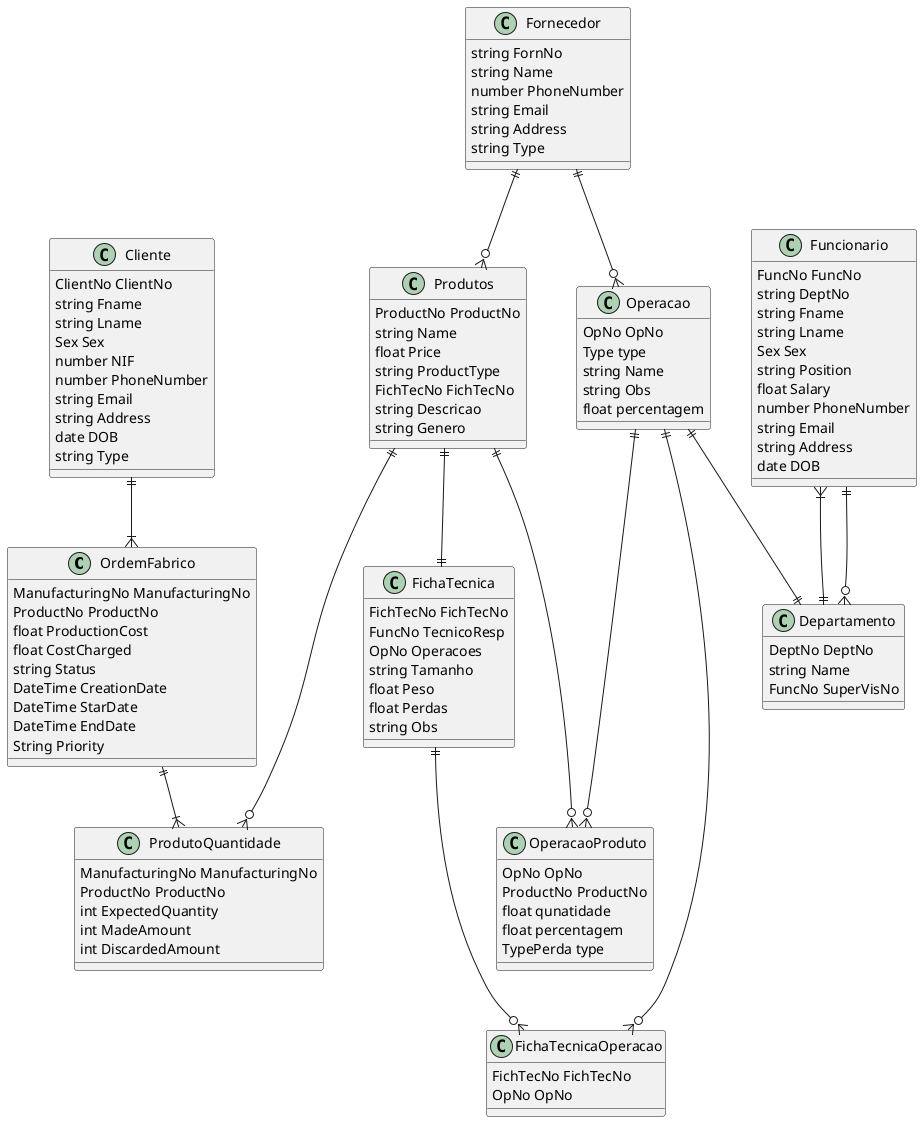 @startuml tableBD
/'
Segundo o Bruno Materiais vão ser também produtos
'/

/'
Meter tabela de fornecedor 
ligado aos Materias e 
OperacaoSubContratada
'/

/'
Agregações:
Funcionario com Departamento
Departamento com OperaçãoInterna
FichaTecnica com Operacao

Composições:
Produto com Ordem de fabrico
Cliente com Ordem de fabrico
Produto com Ficha Tecnica
OperacaoSubContratada com Operacao
OperacaoInterna com Operacao
'/

/'
Define os produtos a fabricar,
Quantidades necessárias
Prazos de conclusão
'/
class OrdemFabrico {
    ManufacturingNo ManufacturingNo
    ProductNo ProductNo
    float ProductionCost
    float CostCharged
    string Status 
    DateTime CreationDate
    DateTime StarDate
    DateTime EndDate
    String Priority
}   

class Produtos {
    ProductNo ProductNo
    string Name 
    float Price 
    string ProductType
    FichTecNo FichTecNo
    string Descricao
    string Genero
}

class ProdutoQuantidade {
    ManufacturingNo ManufacturingNo
    ProductNo ProductNo
    int ExpectedQuantity
    int MadeAmount
    int DiscardedAmount
}

/'
Conjunto de operações necessarias para a produção
de um produto
'/
class FichaTecnica {
    FichTecNo FichTecNo
    FuncNo TecnicoResp 
    OpNo Operacoes 
    string Tamanho 
    float Peso
    float Perdas 
    string Obs
}

class FichaTecnicaOperacao {
    FichTecNo FichTecNo
    OpNo OpNo
}

/'
Parceiro externo que pode desenvolver uma operação
Ver se apenas um subContratado pode fazer uma e so uma operação
'/
class Operacao {
    OpNo OpNo 
    Type type 
    string Name 
    string Obs
    float percentagem
}

class OperacaoProduto { 
    OpNo OpNo 
    ProductNo ProductNo
    float qunatidade
    float percentagem
    TypePerda type
}

/'Extras se quissermos complicar'/

/'Setor da fabrica responsável por uma determinada
operacao'/
class Departamento {
    DeptNo DeptNo 
    string Name 
    FuncNo SuperVisNo
}

/'
Funcionario da fabrica, que faz parte de um setor
'/
class Funcionario {
    FuncNo FuncNo
    string DeptNo 
    string Fname 
    string Lname 
    Sex Sex
    string Position
    float Salary
    number PhoneNumber 
    string Email 
    string Address
    date DOB
}

class Cliente {
    ClientNo ClientNo
    string Fname
    string Lname
    Sex Sex
    number NIF 
    number PhoneNumber 
    string Email
    string Address 
    date DOB 
    string Type  
}

class Fornecedor {
    string FornNo 
    string Name 
    number PhoneNumber
    string Email 
    string Address
    string Type 
}

/'
Relacionamento dos Funcionarios
'/
Funcionario }|--|| Departamento
Funcionario ||--o{ Departamento 

/'
Relacionamento do Fornecedor
'/
Fornecedor ||--o{ Produtos
Fornecedor ||--o{ Operacao

/'
Relacionamento Operacao
'/
Operacao ||--o{ FichaTecnicaOperacao

/'
Relacionamento das Operacoes Interna
'/
Operacao ||--|| Departamento
Operacao ||---o{ OperacaoProduto

/'S
Relacionamento Materiais
'/
Produtos ||---o{ OperacaoProduto

/'
Relacionamento da Ficha Tecnica
'/
FichaTecnica ||---o{ FichaTecnicaOperacao

/'
Relacionamentos do Produto
'/
Produtos ||--|| FichaTecnica
Produtos ||---o{ ProdutoQuantidade

/'
Relacionamento Ordem Fabrico
'/
OrdemFabrico ||--|{ ProdutoQuantidade
Cliente ||--|{ OrdemFabrico

@enduml